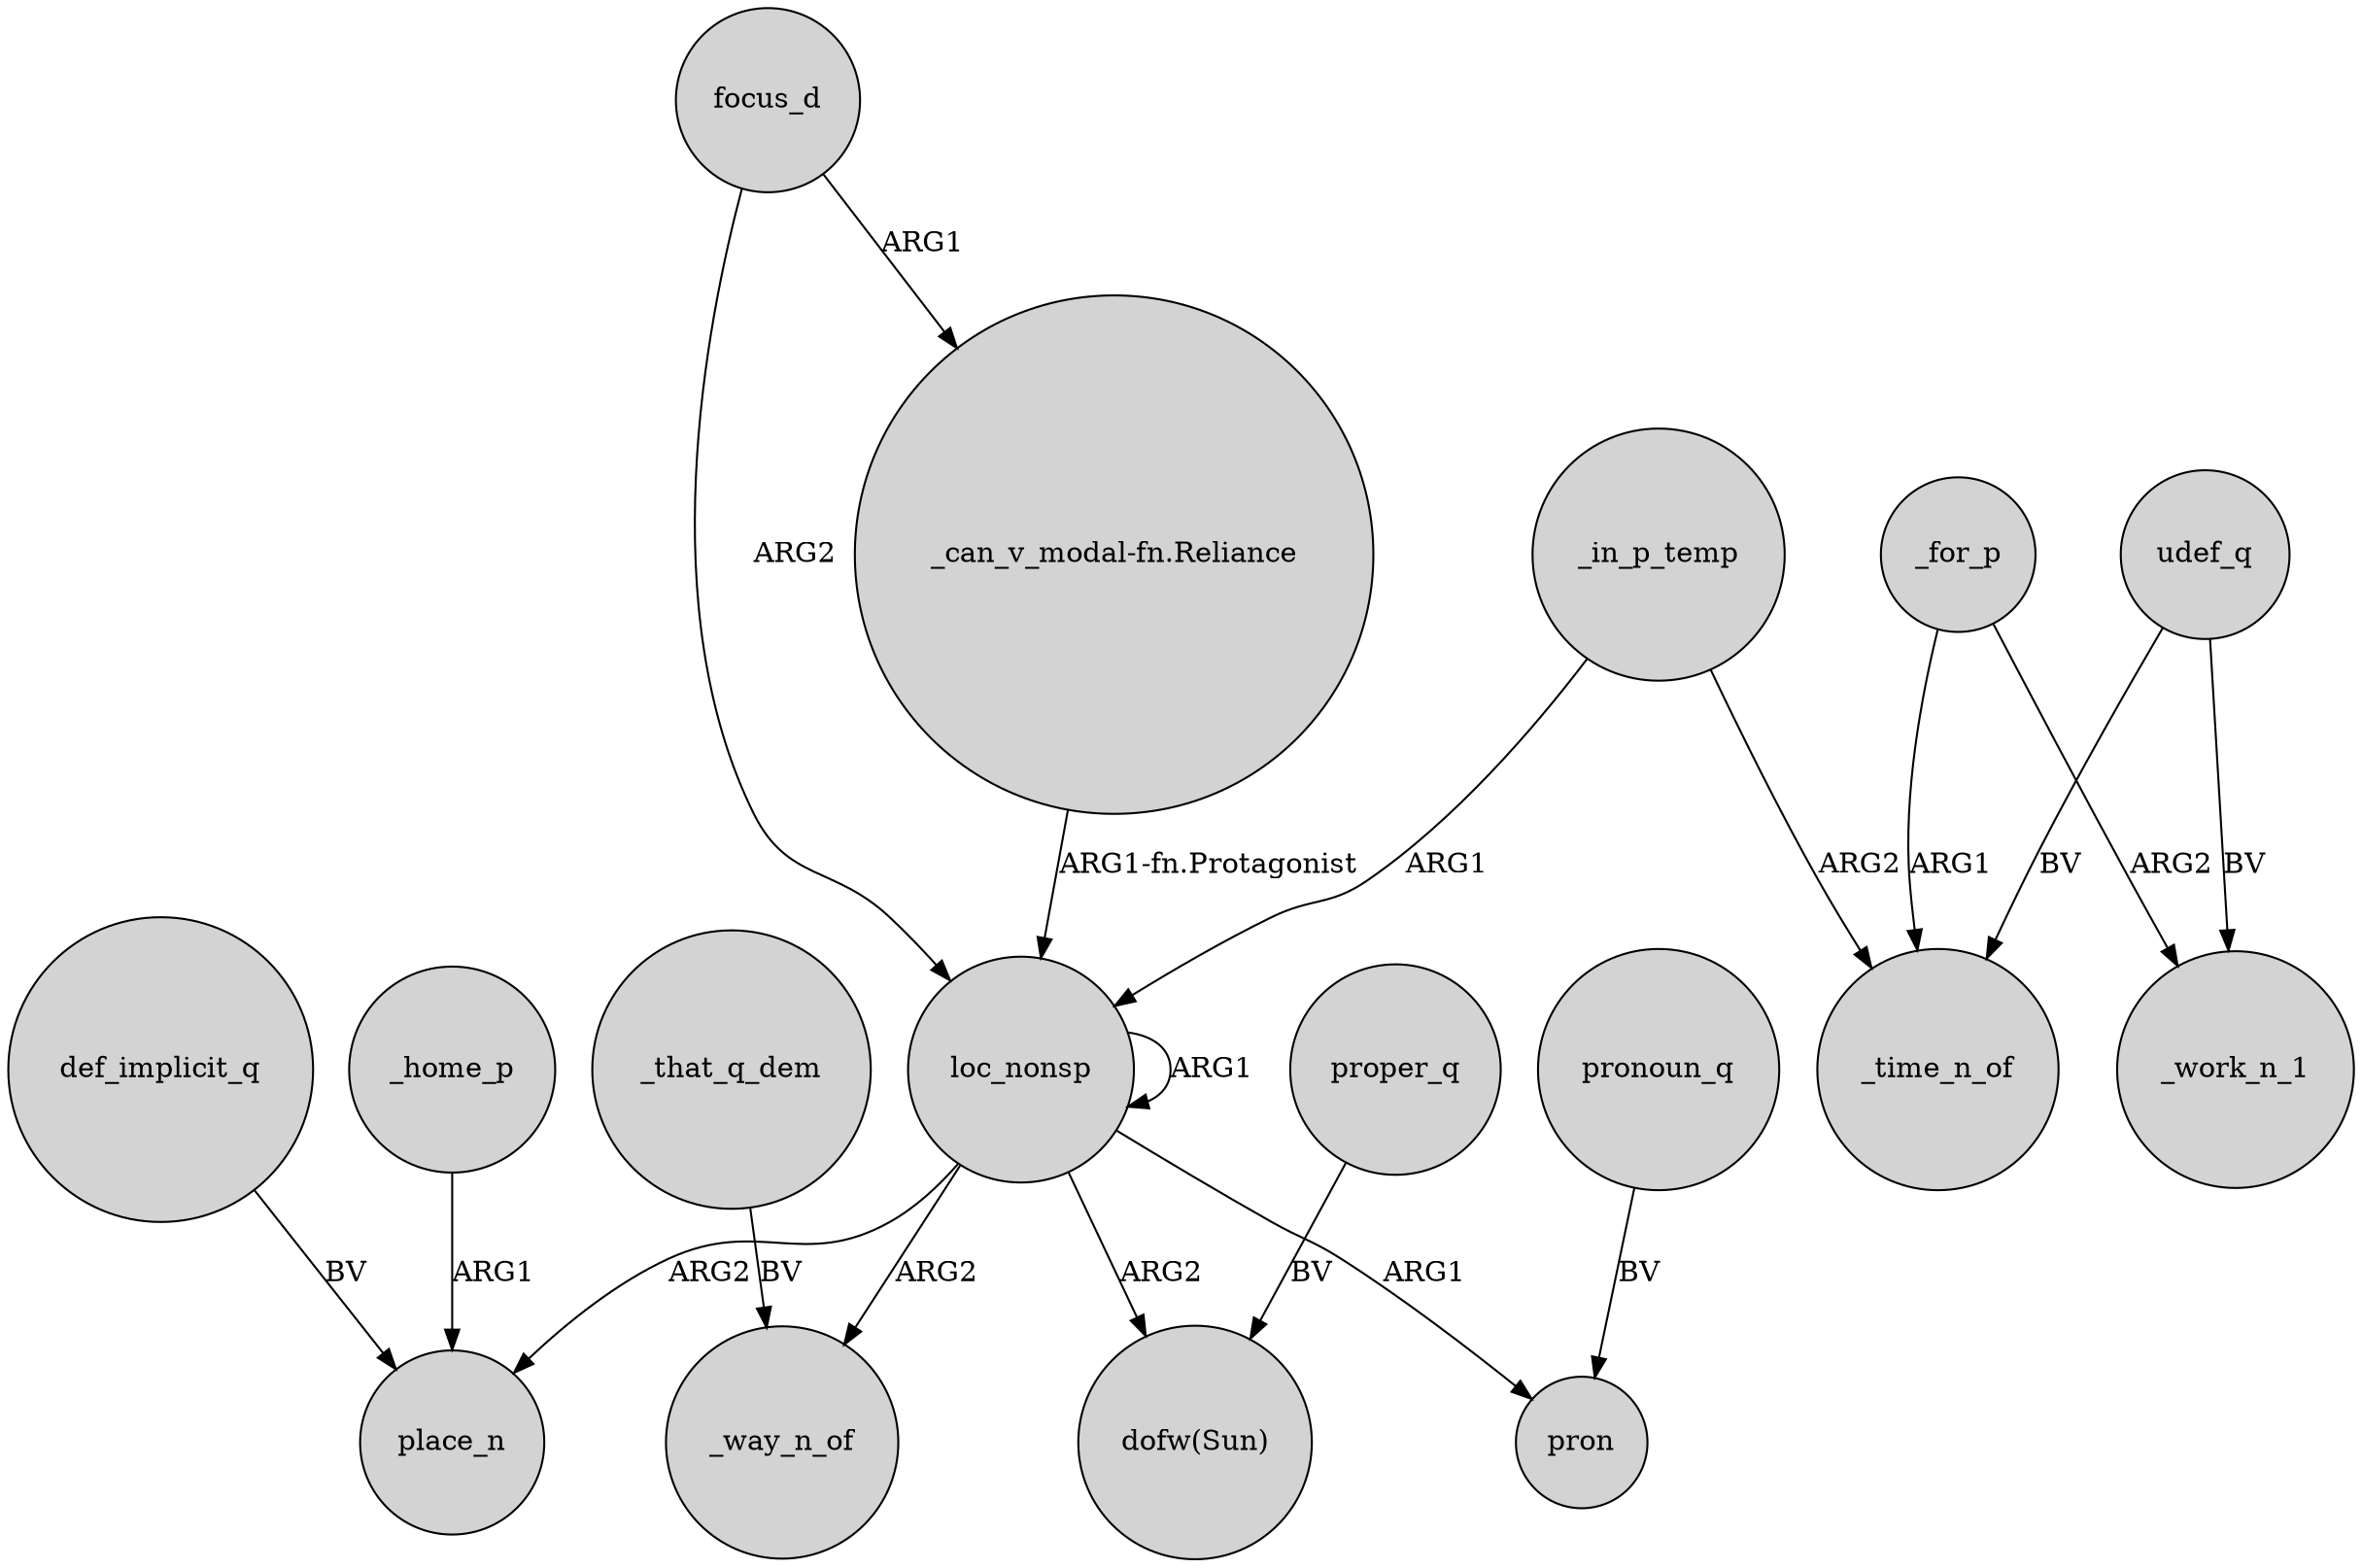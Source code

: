 digraph {
	node [shape=circle style=filled]
	loc_nonsp -> _way_n_of [label=ARG2]
	focus_d -> "_can_v_modal-fn.Reliance" [label=ARG1]
	udef_q -> _time_n_of [label=BV]
	def_implicit_q -> place_n [label=BV]
	_in_p_temp -> _time_n_of [label=ARG2]
	loc_nonsp -> "dofw(Sun)" [label=ARG2]
	udef_q -> _work_n_1 [label=BV]
	focus_d -> loc_nonsp [label=ARG2]
	_in_p_temp -> loc_nonsp [label=ARG1]
	_home_p -> place_n [label=ARG1]
	pronoun_q -> pron [label=BV]
	_for_p -> _work_n_1 [label=ARG2]
	proper_q -> "dofw(Sun)" [label=BV]
	_that_q_dem -> _way_n_of [label=BV]
	_for_p -> _time_n_of [label=ARG1]
	loc_nonsp -> place_n [label=ARG2]
	loc_nonsp -> loc_nonsp [label=ARG1]
	"_can_v_modal-fn.Reliance" -> loc_nonsp [label="ARG1-fn.Protagonist"]
	loc_nonsp -> pron [label=ARG1]
}
